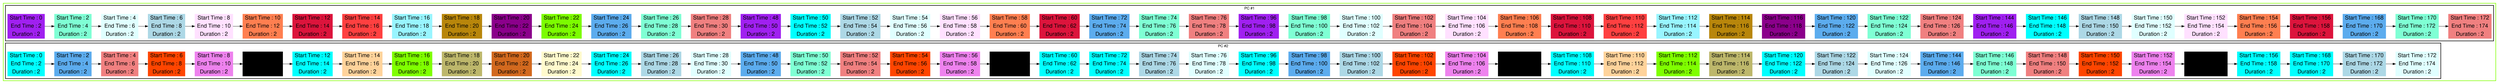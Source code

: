 digraph G {

fontname="Helvetica,Arial,sans-serif"
node [fontname="Helvetica,Arial,sans-serif"]
edge [fontname="Helvetica,Arial,sans-serif"]
graph [rankdir = "LR"];
node [fontsize = "20" shape = "ellipse"];

    subgraph cluster_Mod_0{
        color =chartreuse
        style = bold
        subgraph cluster_0{
           node [style=filled]
           color = black


            "node28" [
               label = "Start Time : 0 | End Time : 2 | Duration : 2"
               shape = "record"
               color = x11purple
            ]

            "node16" [
               label = "Start Time : 2 | End Time : 4 | Duration : 2"
               shape = "record"
               color = aquamarine
            ]

            "node89" [
               label = "Start Time : 4 | End Time : 6 | Duration : 2"
               shape = "record"
               color = lightcyan
            ]

            "node73" [
               label = "Start Time : 6 | End Time : 8 | Duration : 2"
               shape = "record"
               color = lightblue
            ]

            "node32" [
               label = "Start Time : 8 | End Time : 10 | Duration : 2"
               shape = "record"
               color = thistle1
            ]

            "node49" [
               label = "Start Time : 10 | End Time : 12 | Duration : 2"
               shape = "record"
               color = coral
            ]

            "node57" [
               label = "Start Time : 12 | End Time : 14 | Duration : 2"
               shape = "record"
               color = crimson
            ]

            "node40" [
               label = "Start Time : 14 | End Time : 16 | Duration : 2"
               shape = "record"
               color = brown1
            ]

            "node44" [
               label = "Start Time : 16 | End Time : 18 | Duration : 2"
               shape = "record"
               color = cadetblue1
            ]

            "node65" [
               label = "Start Time : 18 | End Time : 20 | Duration : 2"
               shape = "record"
               color = darkgoldenrod
            ]

            "node69" [
               label = "Start Time : 20 | End Time : 22 | Duration : 2"
               shape = "record"
               color = darkmagenta
            ]

            "node71" [
               label = "Start Time : 22 | End Time : 24 | Duration : 2"
               shape = "record"
               color = lawngreen
            ]

            "node1" [
               label = "Start Time : 24 | End Time : 26 | Duration : 2"
               shape = "record"
               color = steelblue2
            ]

            "node17" [
               label = "Start Time : 26 | End Time : 28 | Duration : 2"
               shape = "record"
               color = aquamarine
            ]

            "node82" [
               label = "Start Time : 28 | End Time : 30 | Duration : 2"
               shape = "record"
               color = lightcoral
            ]

            "node29" [
               label = "Start Time : 48 | End Time : 50 | Duration : 2"
               shape = "record"
               color = x11purple
            ]

            "node10" [
               label = "Start Time : 50 | End Time : 52 | Duration : 2"
               shape = "record"
               color = aqua
            ]

            "node75" [
               label = "Start Time : 52 | End Time : 54 | Duration : 2"
               shape = "record"
               color = lightblue
            ]

            "node91" [
               label = "Start Time : 54 | End Time : 56 | Duration : 2"
               shape = "record"
               color = lightcyan
            ]

            "node33" [
               label = "Start Time : 56 | End Time : 58 | Duration : 2"
               shape = "record"
               color = thistle1
            ]

            "node50" [
               label = "Start Time : 58 | End Time : 60 | Duration : 2"
               shape = "record"
               color = coral
            ]

            "node58" [
               label = "Start Time : 60 | End Time : 62 | Duration : 2"
               shape = "record"
               color = crimson
            ]

            "node3" [
               label = "Start Time : 72 | End Time : 74 | Duration : 2"
               shape = "record"
               color = steelblue2
            ]

            "node19" [
               label = "Start Time : 74 | End Time : 76 | Duration : 2"
               shape = "record"
               color = aquamarine
            ]

            "node84" [
               label = "Start Time : 76 | End Time : 78 | Duration : 2"
               shape = "record"
               color = lightcoral
            ]

            "node30" [
               label = "Start Time : 96 | End Time : 98 | Duration : 2"
               shape = "record"
               color = x11purple
            ]

            "node20" [
               label = "Start Time : 98 | End Time : 100 | Duration : 2"
               shape = "record"
               color = aquamarine
            ]

            "node93" [
               label = "Start Time : 100 | End Time : 102 | Duration : 2"
               shape = "record"
               color = lightcyan
            ]

            "node85" [
               label = "Start Time : 102 | End Time : 104 | Duration : 2"
               shape = "record"
               color = lightcoral
            ]

            "node34" [
               label = "Start Time : 104 | End Time : 106 | Duration : 2"
               shape = "record"
               color = thistle1
            ]

            "node51" [
               label = "Start Time : 106 | End Time : 108 | Duration : 2"
               shape = "record"
               color = coral
            ]

            "node59" [
               label = "Start Time : 108 | End Time : 110 | Duration : 2"
               shape = "record"
               color = crimson
            ]

            "node41" [
               label = "Start Time : 110 | End Time : 112 | Duration : 2"
               shape = "record"
               color = brown1
            ]

            "node45" [
               label = "Start Time : 112 | End Time : 114 | Duration : 2"
               shape = "record"
               color = cadetblue1
            ]

            "node66" [
               label = "Start Time : 114 | End Time : 116 | Duration : 2"
               shape = "record"
               color = darkgoldenrod
            ]

            "node70" [
               label = "Start Time : 116 | End Time : 118 | Duration : 2"
               shape = "record"
               color = darkmagenta
            ]

            "node5" [
               label = "Start Time : 120 | End Time : 122 | Duration : 2"
               shape = "record"
               color = steelblue2
            ]

            "node21" [
               label = "Start Time : 122 | End Time : 124 | Duration : 2"
               shape = "record"
               color = aquamarine
            ]

            "node86" [
               label = "Start Time : 124 | End Time : 126 | Duration : 2"
               shape = "record"
               color = lightcoral
            ]

            "node31" [
               label = "Start Time : 144 | End Time : 146 | Duration : 2"
               shape = "record"
               color = x11purple
            ]

            "node14" [
               label = "Start Time : 146 | End Time : 148 | Duration : 2"
               shape = "record"
               color = aqua
            ]

            "node79" [
               label = "Start Time : 148 | End Time : 150 | Duration : 2"
               shape = "record"
               color = lightblue
            ]

            "node95" [
               label = "Start Time : 150 | End Time : 152 | Duration : 2"
               shape = "record"
               color = lightcyan
            ]

            "node35" [
               label = "Start Time : 152 | End Time : 154 | Duration : 2"
               shape = "record"
               color = thistle1
            ]

            "node52" [
               label = "Start Time : 154 | End Time : 156 | Duration : 2"
               shape = "record"
               color = coral
            ]

            "node60" [
               label = "Start Time : 156 | End Time : 158 | Duration : 2"
               shape = "record"
               color = crimson
            ]

            "node7" [
               label = "Start Time : 168 | End Time : 170 | Duration : 2"
               shape = "record"
               color = steelblue2
            ]

            "node23" [
               label = "Start Time : 170 | End Time : 172 | Duration : 2"
               shape = "record"
               color = aquamarine
            ]

            "node88" [
               label = "Start Time : 172 | End Time : 174 | Duration : 2"
               shape = "record"
               color = lightcoral
            ]

            node28 -> node16 -> node89 -> node73 -> node32 -> node49 -> node57 -> node40 -> node44 -> node65 -> node69 -> node71 -> node1 -> node17 -> node82 -> node29 -> node10 -> node75 -> node91 -> node33 -> node50 -> node58 -> node3 -> node19 -> node84 -> node30 -> node20 -> node93 -> node85 -> node34 -> node51 -> node59 -> node41 -> node45 -> node66 -> node70 -> node5 -> node21 -> node86 -> node31 -> node14 -> node79 -> node95 -> node35 -> node52 -> node60 -> node7 -> node23 -> node88

            label = "PC #1"

        }
        subgraph cluster_1{
           node [style=filled]
           color = black


            "node8" [
               label = "Start Time : 0 | End Time : 2 | Duration : 2"
               shape = "record"
               color = aqua
            ]

            "node0" [
               label = "Start Time : 2 | End Time : 4 | Duration : 2"
               shape = "record"
               color = steelblue2
            ]

            "node81" [
               label = "Start Time : 4 | End Time : 6 | Duration : 2"
               shape = "record"
               color = lightcoral
            ]

            "node24" [
               label = "Start Time : 6 | End Time : 8 | Duration : 2"
               shape = "record"
               color = orangered1
            ]

            "node36" [
               label = "Start Time : 8 | End Time : 10 | Duration : 2"
               shape = "record"
               color = violet
            ]

            "node53" [
               label = "Start Time : 10 | End Time : 12 | Duration : 2"
               shape = "record"
               color = cornflower
            ]

            "node61" [
               label = "Start Time : 12 | End Time : 14 | Duration : 2"
               shape = "record"
               color = cyan
            ]

            "node42" [
               label = "Start Time : 14 | End Time : 16 | Duration : 2"
               shape = "record"
               color = burlywood1
            ]

            "node46" [
               label = "Start Time : 16 | End Time : 18 | Duration : 2"
               shape = "record"
               color = chartreuse
            ]

            "node67" [
               label = "Start Time : 18 | End Time : 20 | Duration : 2"
               shape = "record"
               color = darkkhaki
            ]

            "node48" [
               label = "Start Time : 20 | End Time : 22 | Duration : 2"
               shape = "record"
               color = chocolate
            ]

            "node72" [
               label = "Start Time : 22 | End Time : 24 | Duration : 2"
               shape = "record"
               color = lemonchiffon
            ]

            "node9" [
               label = "Start Time : 24 | End Time : 26 | Duration : 2"
               shape = "record"
               color = aqua
            ]

            "node74" [
               label = "Start Time : 26 | End Time : 28 | Duration : 2"
               shape = "record"
               color = lightblue
            ]

            "node90" [
               label = "Start Time : 28 | End Time : 30 | Duration : 2"
               shape = "record"
               color = lightcyan
            ]

            "node2" [
               label = "Start Time : 48 | End Time : 50 | Duration : 2"
               shape = "record"
               color = steelblue2
            ]

            "node18" [
               label = "Start Time : 50 | End Time : 52 | Duration : 2"
               shape = "record"
               color = aquamarine
            ]

            "node83" [
               label = "Start Time : 52 | End Time : 54 | Duration : 2"
               shape = "record"
               color = lightcoral
            ]

            "node25" [
               label = "Start Time : 54 | End Time : 56 | Duration : 2"
               shape = "record"
               color = orangered1
            ]

            "node37" [
               label = "Start Time : 56 | End Time : 58 | Duration : 2"
               shape = "record"
               color = violet
            ]

            "node54" [
               label = "Start Time : 58 | End Time : 60 | Duration : 2"
               shape = "record"
               color = cornflower
            ]

            "node62" [
               label = "Start Time : 60 | End Time : 62 | Duration : 2"
               shape = "record"
               color = cyan
            ]

            "node11" [
               label = "Start Time : 72 | End Time : 74 | Duration : 2"
               shape = "record"
               color = aqua
            ]

            "node76" [
               label = "Start Time : 74 | End Time : 76 | Duration : 2"
               shape = "record"
               color = lightblue
            ]

            "node92" [
               label = "Start Time : 76 | End Time : 78 | Duration : 2"
               shape = "record"
               color = lightcyan
            ]

            "node12" [
               label = "Start Time : 96 | End Time : 98 | Duration : 2"
               shape = "record"
               color = aqua
            ]

            "node4" [
               label = "Start Time : 98 | End Time : 100 | Duration : 2"
               shape = "record"
               color = steelblue2
            ]

            "node77" [
               label = "Start Time : 100 | End Time : 102 | Duration : 2"
               shape = "record"
               color = lightblue
            ]

            "node26" [
               label = "Start Time : 102 | End Time : 104 | Duration : 2"
               shape = "record"
               color = orangered1
            ]

            "node38" [
               label = "Start Time : 104 | End Time : 106 | Duration : 2"
               shape = "record"
               color = violet
            ]

            "node55" [
               label = "Start Time : 106 | End Time : 108 | Duration : 2"
               shape = "record"
               color = cornflower
            ]

            "node63" [
               label = "Start Time : 108 | End Time : 110 | Duration : 2"
               shape = "record"
               color = cyan
            ]

            "node43" [
               label = "Start Time : 110 | End Time : 112 | Duration : 2"
               shape = "record"
               color = burlywood1
            ]

            "node47" [
               label = "Start Time : 112 | End Time : 114 | Duration : 2"
               shape = "record"
               color = chartreuse
            ]

            "node68" [
               label = "Start Time : 114 | End Time : 116 | Duration : 2"
               shape = "record"
               color = darkkhaki
            ]

            "node13" [
               label = "Start Time : 120 | End Time : 122 | Duration : 2"
               shape = "record"
               color = aqua
            ]

            "node78" [
               label = "Start Time : 122 | End Time : 124 | Duration : 2"
               shape = "record"
               color = lightblue
            ]

            "node94" [
               label = "Start Time : 124 | End Time : 126 | Duration : 2"
               shape = "record"
               color = lightcyan
            ]

            "node6" [
               label = "Start Time : 144 | End Time : 146 | Duration : 2"
               shape = "record"
               color = steelblue2
            ]

            "node22" [
               label = "Start Time : 146 | End Time : 148 | Duration : 2"
               shape = "record"
               color = aquamarine
            ]

            "node87" [
               label = "Start Time : 148 | End Time : 150 | Duration : 2"
               shape = "record"
               color = lightcoral
            ]

            "node27" [
               label = "Start Time : 150 | End Time : 152 | Duration : 2"
               shape = "record"
               color = orangered1
            ]

            "node39" [
               label = "Start Time : 152 | End Time : 154 | Duration : 2"
               shape = "record"
               color = violet
            ]

            "node56" [
               label = "Start Time : 154 | End Time : 156 | Duration : 2"
               shape = "record"
               color = cornflower
            ]

            "node64" [
               label = "Start Time : 156 | End Time : 158 | Duration : 2"
               shape = "record"
               color = cyan
            ]

            "node15" [
               label = "Start Time : 168 | End Time : 170 | Duration : 2"
               shape = "record"
               color = aqua
            ]

            "node80" [
               label = "Start Time : 170 | End Time : 172 | Duration : 2"
               shape = "record"
               color = lightblue
            ]

            "node96" [
               label = "Start Time : 172 | End Time : 174 | Duration : 2"
               shape = "record"
               color = lightcyan
            ]

            node8 -> node0 -> node81 -> node24 -> node36 -> node53 -> node61 -> node42 -> node46 -> node67 -> node48 -> node72 -> node9 -> node74 -> node90 -> node2 -> node18 -> node83 -> node25 -> node37 -> node54 -> node62 -> node11 -> node76 -> node92 -> node12 -> node4 -> node77 -> node26 -> node38 -> node55 -> node63 -> node43 -> node47 -> node68 -> node13 -> node78 -> node94 -> node6 -> node22 -> node87 -> node27 -> node39 -> node56 -> node64 -> node15 -> node80 -> node96

            label = "PC #2"

        }
    }




}


